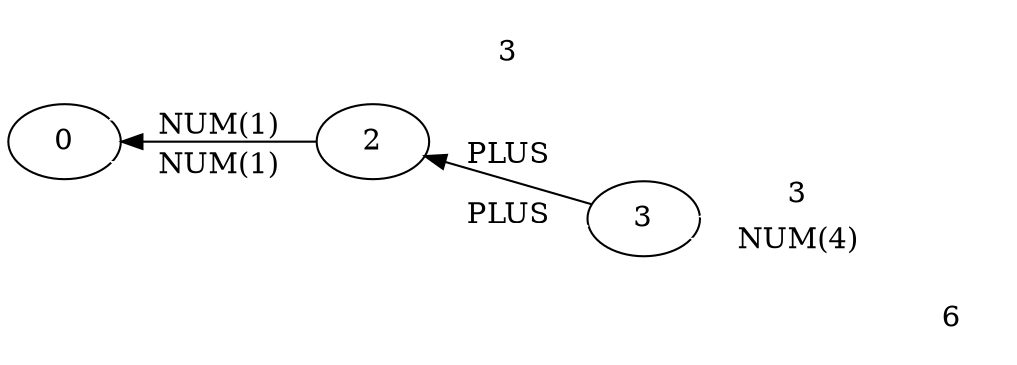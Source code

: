             digraph GSS2 {
                d2toptions="--autosize";
                rankdir=RL
                0 [label="\ ",texlbl=" \ ", color=white]
                1 [label="0"]
                0 -> 1 [label="3",texlbl="\ ", color=white]
                2 [label=" \ ",texlbl="\ ",color=white]
                3 [label="3"]
                4 [label="2"]
                4 -> 1 [label="NUM(1)"]
                3 -> 4 [label="PLUS"]
                5 [label=" ",texlbl="\ ",color=white]
                5 -> 1 [label="NUM(1)",texlbl="\ \ \ \ \ ",color=white]
                3 -> 5 [label="PLUS",texlbl="\ \ \ \ \ ",color=white]
                2 -> 3 [label="3",texlbl="\ ",color=white]
                6 [texlbl="\ ",color=white]
                6 -> 3 [label="NUM(4)",texlbl="\ \ \ \ \ ",color=white]
                {rank=same; 6 2 0}
                {rank=same; 1}
                {rank=same; 3}
                {rank=same; 4}
                {rank=same; 5}
            }
            
